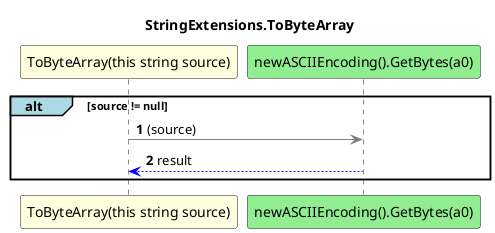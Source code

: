 @startuml StringExtensions.ToByteArray
title StringExtensions.ToByteArray
participant "ToByteArray(this string source)" as ToByteArray_p0 #LightYellow
participant "newASCIIEncoding().GetBytes(a0)" as new_ASCIIEncoding_GetBytes_a0 #LightGreen
autonumber
alt#LightBlue source != null
    ToByteArray_p0 -[#grey]> new_ASCIIEncoding_GetBytes_a0 : (source)
    new_ASCIIEncoding_GetBytes_a0 -[#blue]-> ToByteArray_p0 : result
end
@enduml
